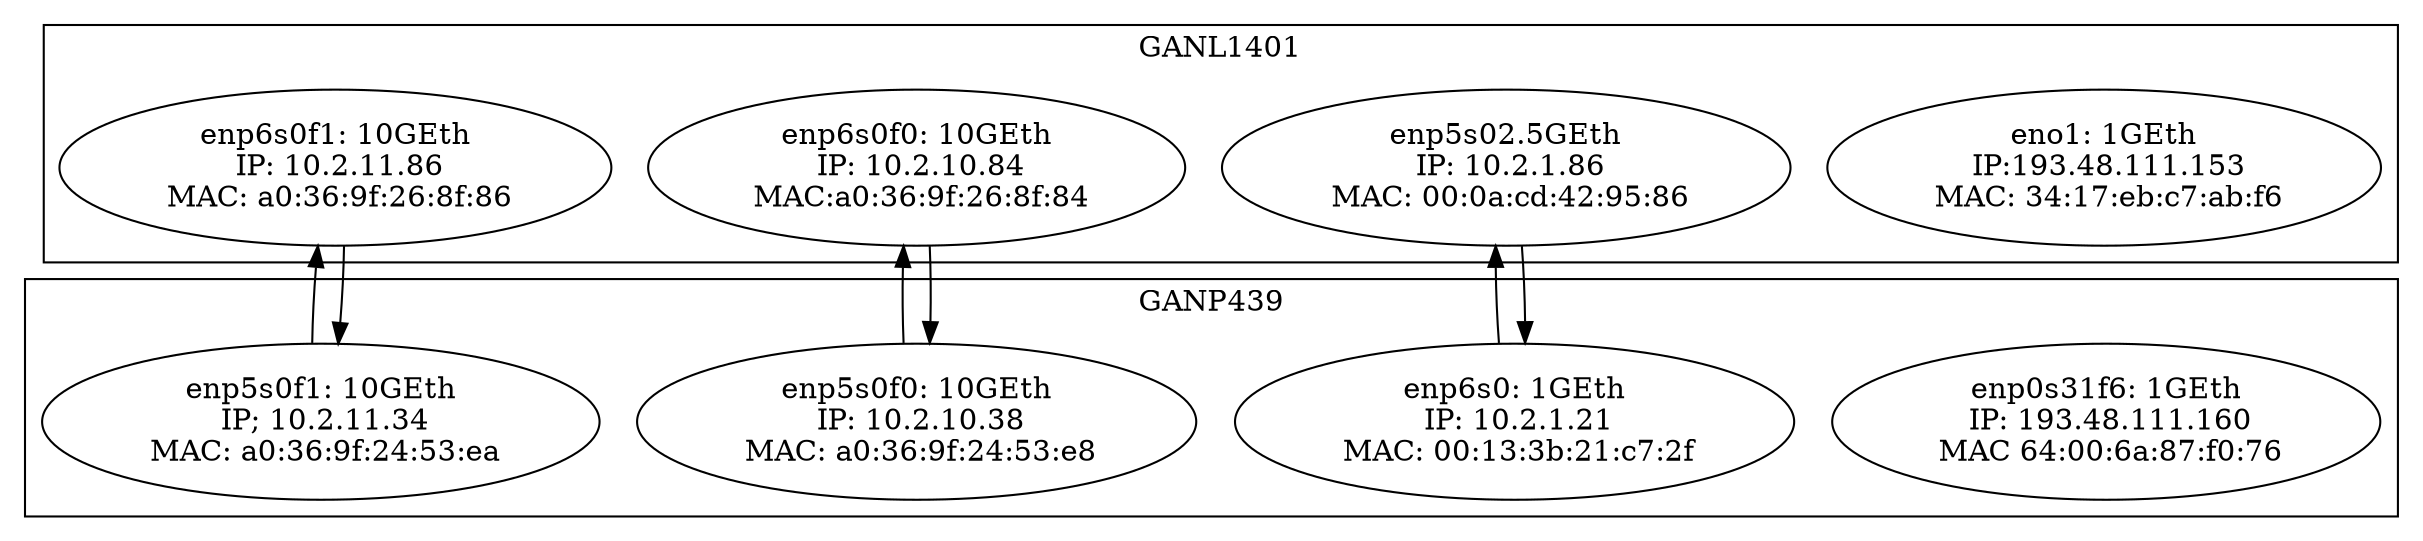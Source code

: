 digraph G            
{
  subgraph cluster_GANL1401        
  {label=GANL1401
	eno1[shape=ellipse,label="eno1: 1GEth\n IP:193.48.111.153\n MAC: 34:17:eb:c7:ab:f6"]
	enp5s0[shape=ellipse,label="enp5s02.5GEth\n IP: 10.2.1.86\n MAC: 00:0a:cd:42:95:86"]
	enp6s0f0[shape=ellipse,label="enp6s0f0: 10GEth\n IP: 10.2.10.84\n MAC:a0:36:9f:26:8f:84"]
	enp6s0f1[shape=ellipse,label="enp6s0f1: 10GEth\n IP: 10.2.11.86\n MAC: a0:36:9f:26:8f:86"]
  }//GANL1401

  subgraph cluster_GANP349        
  {label=GANP439
	enp0s31f6[shape=ellipse,label="enp0s31f6: 1GEth\n IP: 193.48.111.160\n MAC 64:00:6a:87:f0:76"]
	enp6s0[shape=ellipse,label="enp6s0: 1GEth\n IP: 10.2.1.21\n MAC: 00:13:3b:21:c7:2f"]
	enp5s0f0[shape=ellipse,label="enp5s0f0: 10GEth\n IP: 10.2.10.38\n MAC: a0:36:9f:24:53:e8"]
	enp5s0f1[shape=ellipse,label="enp5s0f1: 10GEth\n IP; 10.2.11.34\n MAC: a0:36:9f:24:53:ea"]
  }//GANP439

 enp5s0 -> enp6s0
 enp6s0f0 -> enp5s0f0
enp6s0f1 -> enp5s0f1

enp6s0 -> enp5s0
enp5s0f0 -> enp6s0f0
enp5s0f1 -> enp6s0f1
}


